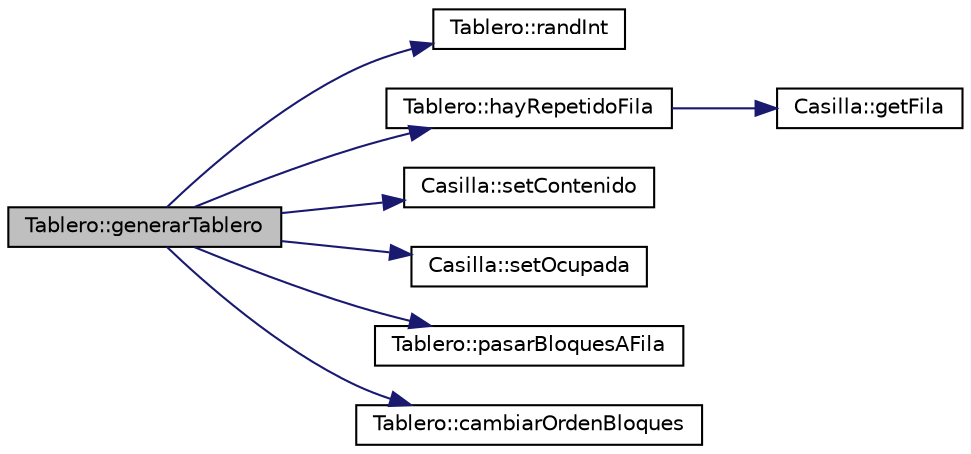 digraph "Tablero::generarTablero"
{
  edge [fontname="Helvetica",fontsize="10",labelfontname="Helvetica",labelfontsize="10"];
  node [fontname="Helvetica",fontsize="10",shape=record];
  rankdir="LR";
  Node1 [label="Tablero::generarTablero",height=0.2,width=0.4,color="black", fillcolor="grey75", style="filled" fontcolor="black"];
  Node1 -> Node2 [color="midnightblue",fontsize="10",style="solid",fontname="Helvetica"];
  Node2 [label="Tablero::randInt",height=0.2,width=0.4,color="black", fillcolor="white", style="filled",URL="$class_tablero.html#ae0f3eeb6b6487599025d6a0d10103dbd"];
  Node1 -> Node3 [color="midnightblue",fontsize="10",style="solid",fontname="Helvetica"];
  Node3 [label="Tablero::hayRepetidoFila",height=0.2,width=0.4,color="black", fillcolor="white", style="filled",URL="$class_tablero.html#ae59075a16637493f50a7f589eead974f",tooltip="Verifica si hay un número repetido en la fila. "];
  Node3 -> Node4 [color="midnightblue",fontsize="10",style="solid",fontname="Helvetica"];
  Node4 [label="Casilla::getFila",height=0.2,width=0.4,color="black", fillcolor="white", style="filled",URL="$class_casilla.html#a615db903b0f88706b791249ba01a9c5e"];
  Node1 -> Node5 [color="midnightblue",fontsize="10",style="solid",fontname="Helvetica"];
  Node5 [label="Casilla::setContenido",height=0.2,width=0.4,color="black", fillcolor="white", style="filled",URL="$class_casilla.html#a3cb846c5a157a8c8ac2db061fe2daa8c"];
  Node1 -> Node6 [color="midnightblue",fontsize="10",style="solid",fontname="Helvetica"];
  Node6 [label="Casilla::setOcupada",height=0.2,width=0.4,color="black", fillcolor="white", style="filled",URL="$class_casilla.html#aca80f6cba573688d10c1a78f13e0d377"];
  Node1 -> Node7 [color="midnightblue",fontsize="10",style="solid",fontname="Helvetica"];
  Node7 [label="Tablero::pasarBloquesAFila",height=0.2,width=0.4,color="black", fillcolor="white", style="filled",URL="$class_tablero.html#aae40ad704122ec5638f2ea3a7d46f37d",tooltip="Ubica la posicion del bloque y lo pasa a la fila. "];
  Node1 -> Node8 [color="midnightblue",fontsize="10",style="solid",fontname="Helvetica"];
  Node8 [label="Tablero::cambiarOrdenBloques",height=0.2,width=0.4,color="black", fillcolor="white", style="filled",URL="$class_tablero.html#ab225abebb4923eab2e299a45e8e95d31",tooltip="Cambia de forma aleatorioa los 9 bloques del tablero. "];
}
